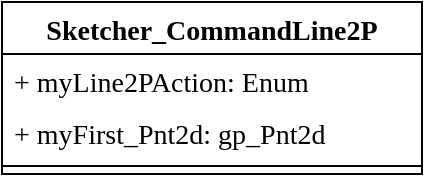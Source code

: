 <mxfile version="22.1.11" type="github">
  <diagram name="第 1 页" id="YrpXgZePyDIEg0cqDnYI">
    <mxGraphModel dx="251" dy="485" grid="1" gridSize="10" guides="1" tooltips="1" connect="1" arrows="1" fold="1" page="1" pageScale="1" pageWidth="827" pageHeight="1169" math="0" shadow="0">
      <root>
        <mxCell id="0" />
        <mxCell id="1" parent="0" />
        <mxCell id="KJo7flnC4Q8XjNLGbOyU-1" value="&lt;font style=&quot;font-size: 14px;&quot; face=&quot;Times New Roman&quot;&gt;Sketcher_CommandLine2P&lt;/font&gt;" style="swimlane;fontStyle=1;align=center;verticalAlign=top;childLayout=stackLayout;horizontal=1;startSize=26;horizontalStack=0;resizeParent=1;resizeParentMax=0;resizeLast=0;collapsible=1;marginBottom=0;whiteSpace=wrap;html=1;" vertex="1" parent="1">
          <mxGeometry x="880" y="130" width="210" height="86" as="geometry" />
        </mxCell>
        <mxCell id="KJo7flnC4Q8XjNLGbOyU-2" value="&lt;font style=&quot;font-size: 14px;&quot; face=&quot;Times New Roman&quot;&gt;+ myLine2PAction: Enum&lt;/font&gt;" style="text;strokeColor=none;fillColor=none;align=left;verticalAlign=top;spacingLeft=4;spacingRight=4;overflow=hidden;rotatable=0;points=[[0,0.5],[1,0.5]];portConstraint=eastwest;whiteSpace=wrap;html=1;" vertex="1" parent="KJo7flnC4Q8XjNLGbOyU-1">
          <mxGeometry y="26" width="210" height="26" as="geometry" />
        </mxCell>
        <mxCell id="KJo7flnC4Q8XjNLGbOyU-3" value="&lt;font style=&quot;font-size: 14px;&quot; face=&quot;Times New Roman&quot;&gt;+ myFirst_Pnt2d: gp_Pnt2d&lt;/font&gt;" style="text;strokeColor=none;fillColor=none;align=left;verticalAlign=top;spacingLeft=4;spacingRight=4;overflow=hidden;rotatable=0;points=[[0,0.5],[1,0.5]];portConstraint=eastwest;whiteSpace=wrap;html=1;" vertex="1" parent="KJo7flnC4Q8XjNLGbOyU-1">
          <mxGeometry y="52" width="210" height="26" as="geometry" />
        </mxCell>
        <mxCell id="KJo7flnC4Q8XjNLGbOyU-4" value="" style="line;strokeWidth=1;fillColor=none;align=left;verticalAlign=middle;spacingTop=-1;spacingLeft=3;spacingRight=3;rotatable=0;labelPosition=right;points=[];portConstraint=eastwest;strokeColor=inherit;" vertex="1" parent="KJo7flnC4Q8XjNLGbOyU-1">
          <mxGeometry y="78" width="210" height="8" as="geometry" />
        </mxCell>
      </root>
    </mxGraphModel>
  </diagram>
</mxfile>
